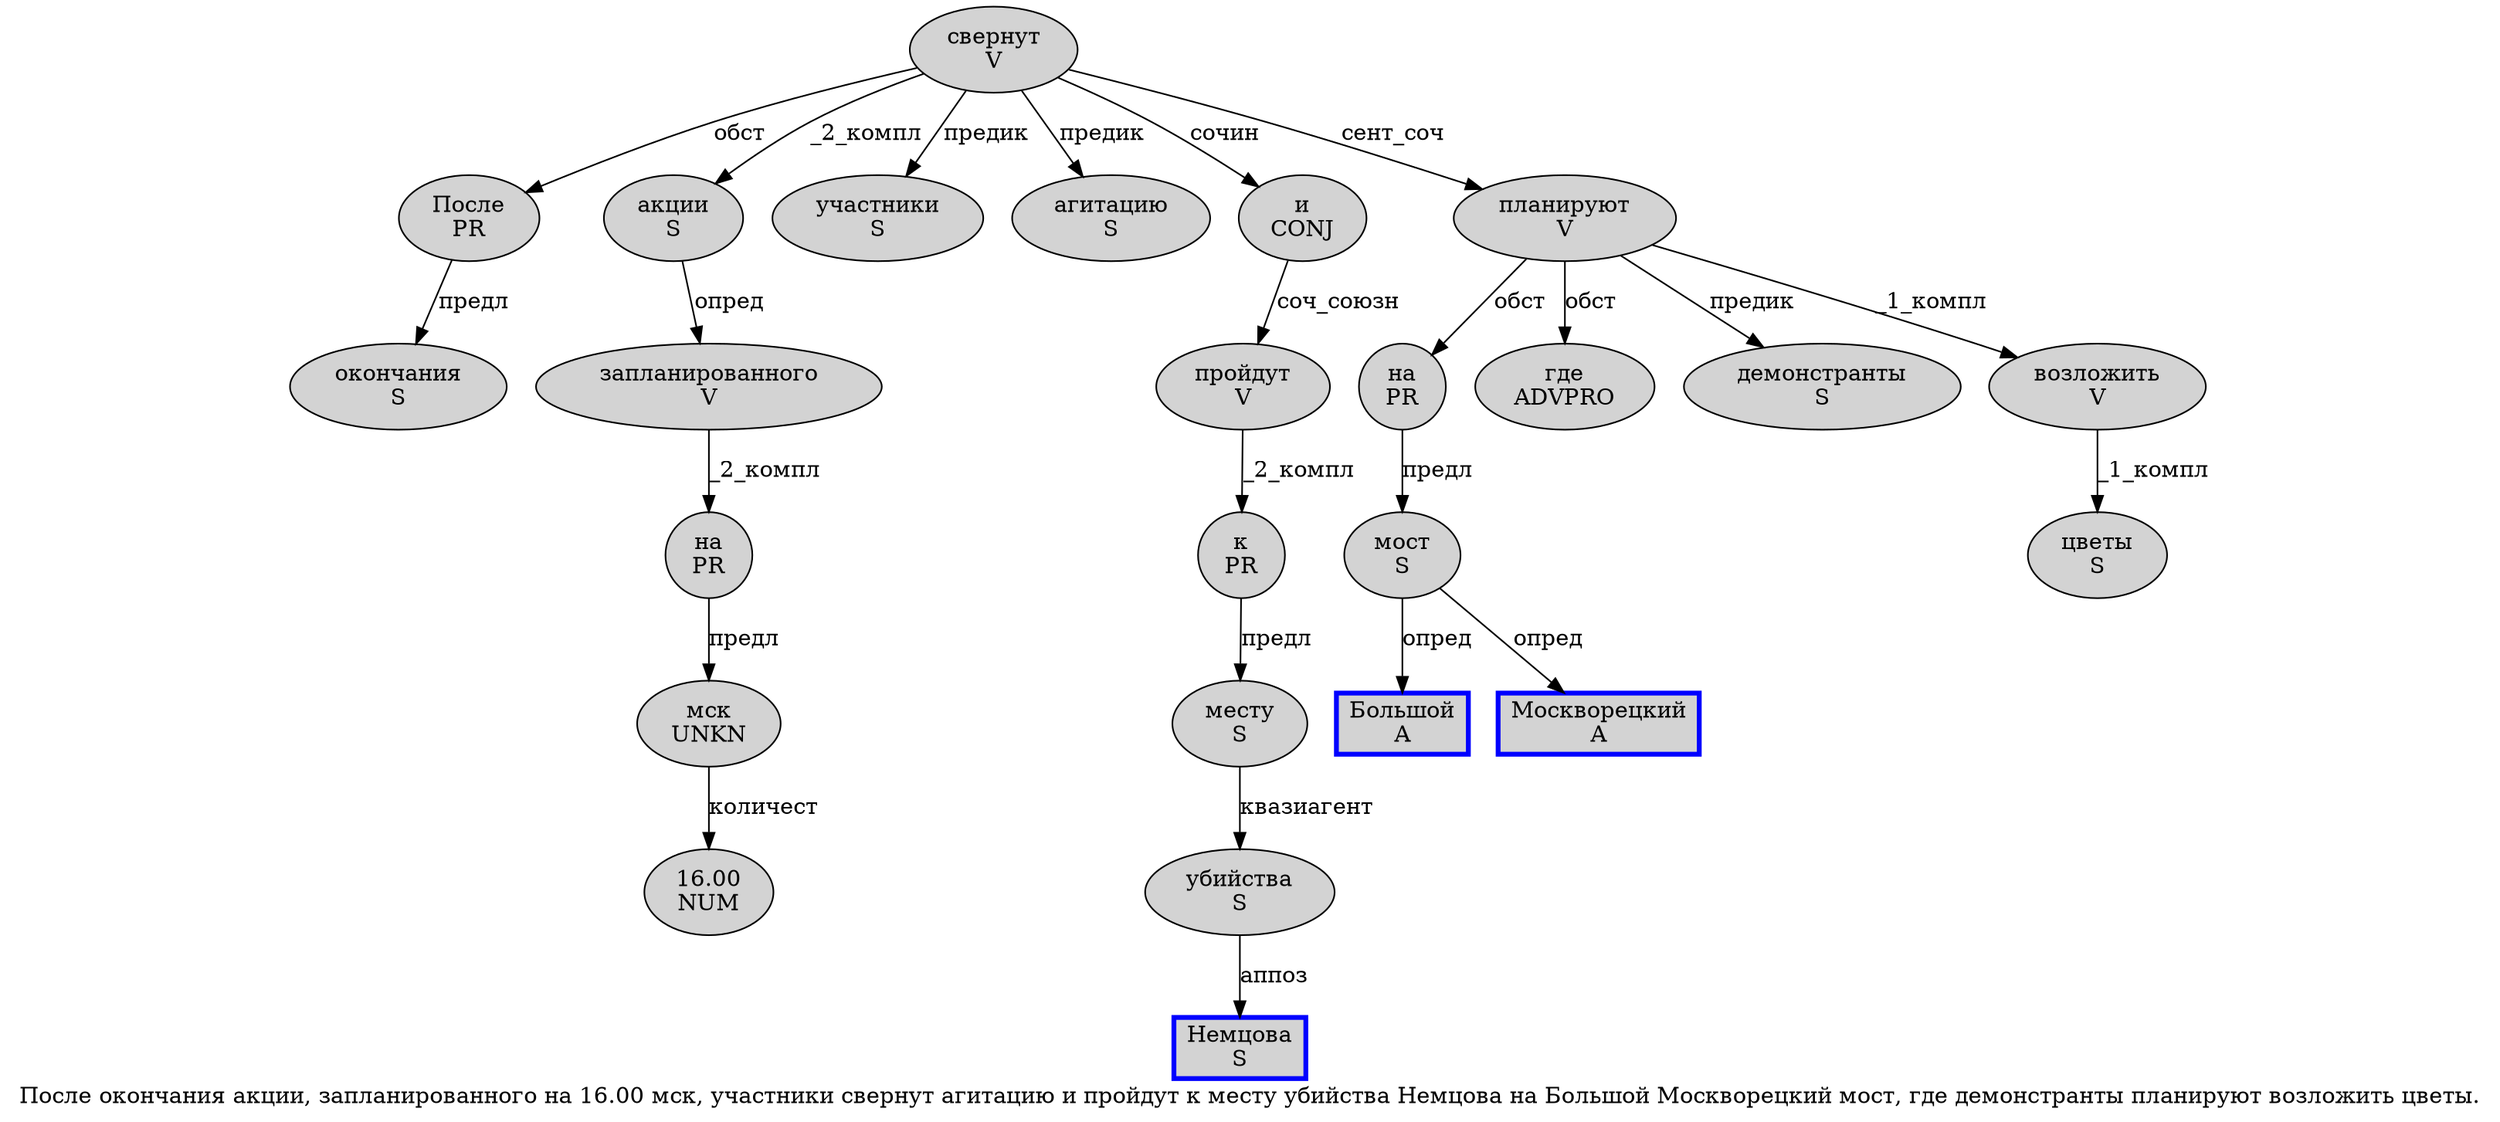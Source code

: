 digraph SENTENCE_1148 {
	graph [label="После окончания акции, запланированного на 16.00 мск, участники свернут агитацию и пройдут к месту убийства Немцова на Большой Москворецкий мост, где демонстранты планируют возложить цветы."]
	node [style=filled]
		0 [label="После
PR" color="" fillcolor=lightgray penwidth=1 shape=ellipse]
		1 [label="окончания
S" color="" fillcolor=lightgray penwidth=1 shape=ellipse]
		2 [label="акции
S" color="" fillcolor=lightgray penwidth=1 shape=ellipse]
		4 [label="запланированного
V" color="" fillcolor=lightgray penwidth=1 shape=ellipse]
		5 [label="на
PR" color="" fillcolor=lightgray penwidth=1 shape=ellipse]
		6 [label="16.00
NUM" color="" fillcolor=lightgray penwidth=1 shape=ellipse]
		7 [label="мск
UNKN" color="" fillcolor=lightgray penwidth=1 shape=ellipse]
		9 [label="участники
S" color="" fillcolor=lightgray penwidth=1 shape=ellipse]
		10 [label="свернут
V" color="" fillcolor=lightgray penwidth=1 shape=ellipse]
		11 [label="агитацию
S" color="" fillcolor=lightgray penwidth=1 shape=ellipse]
		12 [label="и
CONJ" color="" fillcolor=lightgray penwidth=1 shape=ellipse]
		13 [label="пройдут
V" color="" fillcolor=lightgray penwidth=1 shape=ellipse]
		14 [label="к
PR" color="" fillcolor=lightgray penwidth=1 shape=ellipse]
		15 [label="месту
S" color="" fillcolor=lightgray penwidth=1 shape=ellipse]
		16 [label="убийства
S" color="" fillcolor=lightgray penwidth=1 shape=ellipse]
		17 [label="Немцова
S" color=blue fillcolor=lightgray penwidth=3 shape=box]
		18 [label="на
PR" color="" fillcolor=lightgray penwidth=1 shape=ellipse]
		19 [label="Большой
A" color=blue fillcolor=lightgray penwidth=3 shape=box]
		20 [label="Москворецкий
A" color=blue fillcolor=lightgray penwidth=3 shape=box]
		21 [label="мост
S" color="" fillcolor=lightgray penwidth=1 shape=ellipse]
		23 [label="где
ADVPRO" color="" fillcolor=lightgray penwidth=1 shape=ellipse]
		24 [label="демонстранты
S" color="" fillcolor=lightgray penwidth=1 shape=ellipse]
		25 [label="планируют
V" color="" fillcolor=lightgray penwidth=1 shape=ellipse]
		26 [label="возложить
V" color="" fillcolor=lightgray penwidth=1 shape=ellipse]
		27 [label="цветы
S" color="" fillcolor=lightgray penwidth=1 shape=ellipse]
			21 -> 19 [label="опред"]
			21 -> 20 [label="опред"]
			16 -> 17 [label="аппоз"]
			10 -> 0 [label="обст"]
			10 -> 2 [label="_2_компл"]
			10 -> 9 [label="предик"]
			10 -> 11 [label="предик"]
			10 -> 12 [label="сочин"]
			10 -> 25 [label="сент_соч"]
			25 -> 18 [label="обст"]
			25 -> 23 [label="обст"]
			25 -> 24 [label="предик"]
			25 -> 26 [label="_1_компл"]
			7 -> 6 [label="количест"]
			5 -> 7 [label="предл"]
			2 -> 4 [label="опред"]
			12 -> 13 [label="соч_союзн"]
			0 -> 1 [label="предл"]
			4 -> 5 [label="_2_компл"]
			15 -> 16 [label="квазиагент"]
			18 -> 21 [label="предл"]
			14 -> 15 [label="предл"]
			13 -> 14 [label="_2_компл"]
			26 -> 27 [label="_1_компл"]
}
